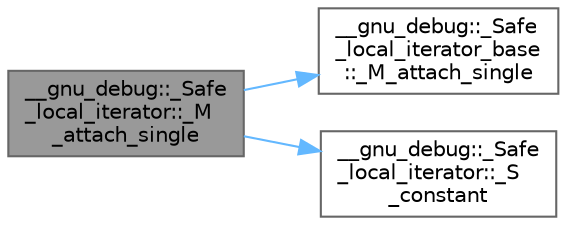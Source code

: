 digraph "__gnu_debug::_Safe_local_iterator::_M_attach_single"
{
 // LATEX_PDF_SIZE
  bgcolor="transparent";
  edge [fontname=Helvetica,fontsize=10,labelfontname=Helvetica,labelfontsize=10];
  node [fontname=Helvetica,fontsize=10,shape=box,height=0.2,width=0.4];
  rankdir="LR";
  Node1 [id="Node000001",label="__gnu_debug::_Safe\l_local_iterator::_M\l_attach_single",height=0.2,width=0.4,color="gray40", fillcolor="grey60", style="filled", fontcolor="black",tooltip=" "];
  Node1 -> Node2 [id="edge3_Node000001_Node000002",color="steelblue1",style="solid",tooltip=" "];
  Node2 [id="Node000002",label="__gnu_debug::_Safe\l_local_iterator_base\l::_M_attach_single",height=0.2,width=0.4,color="grey40", fillcolor="white", style="filled",URL="$class____gnu__debug_1_1___safe__local__iterator__base.html#a1d77bdc38465edcace6943056f867725",tooltip=" "];
  Node1 -> Node3 [id="edge4_Node000001_Node000003",color="steelblue1",style="solid",tooltip=" "];
  Node3 [id="Node000003",label="__gnu_debug::_Safe\l_local_iterator::_S\l_constant",height=0.2,width=0.4,color="grey40", fillcolor="white", style="filled",URL="$class____gnu__debug_1_1___safe__local__iterator.html#a65378aa3baca9f98cbc4bf7e0049a8c8",tooltip="Determine if this is a constant iterator."];
}

